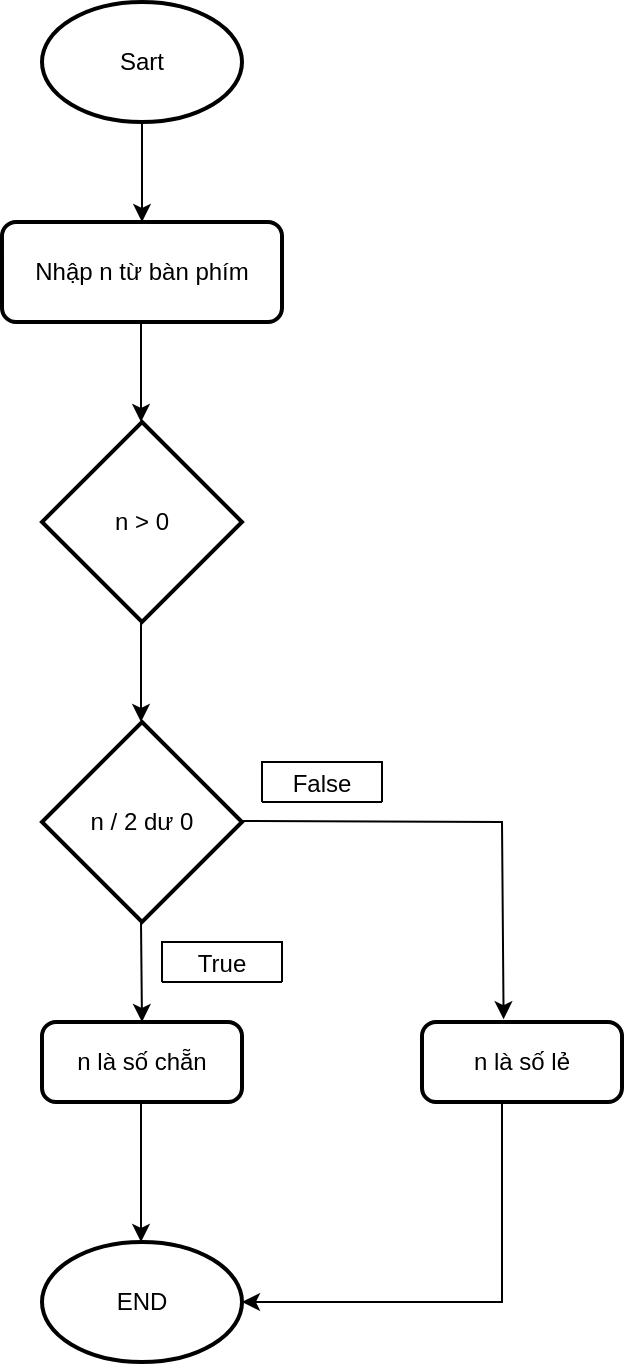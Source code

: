 <mxfile version="24.8.6">
  <diagram id="C5RBs43oDa-KdzZeNtuy" name="Page-1">
    <mxGraphModel dx="1006" dy="531" grid="1" gridSize="10" guides="1" tooltips="1" connect="1" arrows="1" fold="1" page="1" pageScale="1" pageWidth="827" pageHeight="1169" math="0" shadow="0">
      <root>
        <mxCell id="WIyWlLk6GJQsqaUBKTNV-0" />
        <mxCell id="WIyWlLk6GJQsqaUBKTNV-1" parent="WIyWlLk6GJQsqaUBKTNV-0" />
        <mxCell id="cEnB1XK2174iXDv2jO73-0" value="&lt;font style=&quot;vertical-align: inherit;&quot;&gt;&lt;font style=&quot;vertical-align: inherit;&quot;&gt;Sart&lt;/font&gt;&lt;/font&gt;" style="strokeWidth=2;html=1;shape=mxgraph.flowchart.start_1;whiteSpace=wrap;" vertex="1" parent="WIyWlLk6GJQsqaUBKTNV-1">
          <mxGeometry x="140" y="30" width="100" height="60" as="geometry" />
        </mxCell>
        <mxCell id="cEnB1XK2174iXDv2jO73-4" value="" style="endArrow=classic;html=1;rounded=0;" edge="1" parent="WIyWlLk6GJQsqaUBKTNV-1">
          <mxGeometry width="50" height="50" relative="1" as="geometry">
            <mxPoint x="190" y="90" as="sourcePoint" />
            <mxPoint x="190" y="140" as="targetPoint" />
          </mxGeometry>
        </mxCell>
        <mxCell id="cEnB1XK2174iXDv2jO73-9" value="" style="endArrow=classic;html=1;rounded=0;" edge="1" parent="WIyWlLk6GJQsqaUBKTNV-1">
          <mxGeometry width="50" height="50" relative="1" as="geometry">
            <mxPoint x="189.5" y="190" as="sourcePoint" />
            <mxPoint x="189.5" y="240" as="targetPoint" />
          </mxGeometry>
        </mxCell>
        <mxCell id="cEnB1XK2174iXDv2jO73-10" value="" style="endArrow=classic;html=1;rounded=0;" edge="1" parent="WIyWlLk6GJQsqaUBKTNV-1">
          <mxGeometry width="50" height="50" relative="1" as="geometry">
            <mxPoint x="189.5" y="340" as="sourcePoint" />
            <mxPoint x="189.5" y="390" as="targetPoint" />
          </mxGeometry>
        </mxCell>
        <mxCell id="cEnB1XK2174iXDv2jO73-12" value="&lt;font style=&quot;vertical-align: inherit;&quot;&gt;&lt;font style=&quot;vertical-align: inherit;&quot;&gt;Nhập n từ bàn phím&lt;/font&gt;&lt;/font&gt;" style="rounded=1;whiteSpace=wrap;html=1;absoluteArcSize=1;arcSize=14;strokeWidth=2;" vertex="1" parent="WIyWlLk6GJQsqaUBKTNV-1">
          <mxGeometry x="120" y="140" width="140" height="50" as="geometry" />
        </mxCell>
        <mxCell id="cEnB1XK2174iXDv2jO73-14" value="&lt;font style=&quot;vertical-align: inherit;&quot;&gt;&lt;font style=&quot;vertical-align: inherit;&quot;&gt;n &amp;gt; 0&lt;/font&gt;&lt;/font&gt;" style="strokeWidth=2;html=1;shape=mxgraph.flowchart.decision;whiteSpace=wrap;" vertex="1" parent="WIyWlLk6GJQsqaUBKTNV-1">
          <mxGeometry x="140" y="240" width="100" height="100" as="geometry" />
        </mxCell>
        <mxCell id="cEnB1XK2174iXDv2jO73-15" value="&lt;font style=&quot;vertical-align: inherit;&quot;&gt;&lt;font style=&quot;vertical-align: inherit;&quot;&gt;n / 2 dư 0&lt;/font&gt;&lt;/font&gt;" style="strokeWidth=2;html=1;shape=mxgraph.flowchart.decision;whiteSpace=wrap;" vertex="1" parent="WIyWlLk6GJQsqaUBKTNV-1">
          <mxGeometry x="140" y="390" width="100" height="100" as="geometry" />
        </mxCell>
        <mxCell id="cEnB1XK2174iXDv2jO73-16" value="" style="endArrow=classic;html=1;rounded=0;entryX=0.408;entryY=-0.035;entryDx=0;entryDy=0;entryPerimeter=0;" edge="1" parent="WIyWlLk6GJQsqaUBKTNV-1" target="cEnB1XK2174iXDv2jO73-49">
          <mxGeometry width="50" height="50" relative="1" as="geometry">
            <mxPoint x="240" y="439.5" as="sourcePoint" />
            <mxPoint x="320" y="540" as="targetPoint" />
            <Array as="points">
              <mxPoint x="370" y="440" />
            </Array>
          </mxGeometry>
        </mxCell>
        <mxCell id="cEnB1XK2174iXDv2jO73-17" value="" style="endArrow=classic;html=1;rounded=0;" edge="1" parent="WIyWlLk6GJQsqaUBKTNV-1">
          <mxGeometry width="50" height="50" relative="1" as="geometry">
            <mxPoint x="189.5" y="490" as="sourcePoint" />
            <mxPoint x="190" y="540" as="targetPoint" />
          </mxGeometry>
        </mxCell>
        <mxCell id="cEnB1XK2174iXDv2jO73-18" value="&lt;font style=&quot;vertical-align: inherit;&quot;&gt;&lt;font style=&quot;vertical-align: inherit;&quot;&gt;n là số chẵn&lt;/font&gt;&lt;/font&gt;&lt;span style=&quot;color: rgba(0, 0, 0, 0); font-family: monospace; font-size: 0px; text-align: start; text-wrap: nowrap;&quot;&gt;&lt;font style=&quot;vertical-align: inherit;&quot;&gt;&lt;font style=&quot;vertical-align: inherit;&quot;&gt;%3CmxGraphModel%3E%3Croot%3E%3CmxCell%20id%3D%220%22%2F%3E%3CmxCell%20id%3D%221%22%20parent%3D%220%22%2F%3E%3CmxCell%2 0id%3D%222%22%20value%3D%22false%22%20style%3D%22rounded%3D1%3BwhiteSpace%3Dwrap%3Bhtml%3D1%3BabsoluteArcSize%3D1%3Bar cKích thước%3D14%3BĐộ rộng%3D2%3B%22%20Đỉnh%3D%221%22%20Cha%3D%221%22%3E%3CmxHình học%20x%3D%22280%22%20y%3D%22430%22%20Chiều rộng% 3D%2250%22%20chiều cao%22220%22%20như%22hình%22%22F%3E%3C%2FmxÔ%3E%3C%2Fgốc%3E%3C%2FmxMô hình đồ thị%3E&lt;/font&gt;&lt;/font&gt;&lt;/span&gt;" style="rounded=1;whiteSpace=wrap;html=1;absoluteArcSize=1;arcSize=14;strokeWidth=2;" vertex="1" parent="WIyWlLk6GJQsqaUBKTNV-1">
          <mxGeometry x="140" y="540" width="100" height="40" as="geometry" />
        </mxCell>
        <mxCell id="cEnB1XK2174iXDv2jO73-43" value="False" style="shape=table;startSize=30;container=1;collapsible=0;childLayout=tableLayout;" vertex="1" parent="WIyWlLk6GJQsqaUBKTNV-1">
          <mxGeometry x="250" y="410" width="60" height="20" as="geometry" />
        </mxCell>
        <mxCell id="cEnB1XK2174iXDv2jO73-44" value="" style="shape=tableRow;horizontal=0;startSize=0;swimlaneHead=0;swimlaneBody=0;strokeColor=inherit;top=0;left=0;bottom=0;right=0;collapsible=0;dropTarget=0;fillColor=none;points=[[0,0.5],[1,0.5]];portConstraint=eastwest;" vertex="1" visible="0" parent="cEnB1XK2174iXDv2jO73-43">
          <mxGeometry y="30" width="60" height="40" as="geometry" />
        </mxCell>
        <mxCell id="cEnB1XK2174iXDv2jO73-45" value="" style="shape=partialRectangle;html=1;whiteSpace=wrap;connectable=0;strokeColor=inherit;overflow=hidden;fillColor=none;top=0;left=0;bottom=0;right=0;pointerEvents=1;" vertex="1" parent="cEnB1XK2174iXDv2jO73-44">
          <mxGeometry width="60" height="40" as="geometry">
            <mxRectangle width="60" height="40" as="alternateBounds" />
          </mxGeometry>
        </mxCell>
        <mxCell id="cEnB1XK2174iXDv2jO73-46" value="True" style="shape=table;startSize=30;container=1;collapsible=0;childLayout=tableLayout;" vertex="1" parent="WIyWlLk6GJQsqaUBKTNV-1">
          <mxGeometry x="200" y="500" width="60" height="20" as="geometry" />
        </mxCell>
        <mxCell id="cEnB1XK2174iXDv2jO73-47" value="" style="shape=tableRow;horizontal=0;startSize=0;swimlaneHead=0;swimlaneBody=0;strokeColor=inherit;top=0;left=0;bottom=0;right=0;collapsible=0;dropTarget=0;fillColor=none;points=[[0,0.5],[1,0.5]];portConstraint=eastwest;" vertex="1" visible="0" parent="cEnB1XK2174iXDv2jO73-46">
          <mxGeometry y="30" width="60" height="40" as="geometry" />
        </mxCell>
        <mxCell id="cEnB1XK2174iXDv2jO73-48" value="" style="shape=partialRectangle;html=1;whiteSpace=wrap;connectable=0;strokeColor=inherit;overflow=hidden;fillColor=none;top=0;left=0;bottom=0;right=0;pointerEvents=1;" vertex="1" parent="cEnB1XK2174iXDv2jO73-47">
          <mxGeometry width="60" height="40" as="geometry">
            <mxRectangle width="60" height="40" as="alternateBounds" />
          </mxGeometry>
        </mxCell>
        <mxCell id="cEnB1XK2174iXDv2jO73-49" value="&lt;font style=&quot;vertical-align: inherit;&quot;&gt;&lt;font style=&quot;vertical-align: inherit;&quot;&gt;n là số lẻ&lt;/font&gt;&lt;/font&gt;" style="rounded=1;whiteSpace=wrap;html=1;absoluteArcSize=1;arcSize=14;strokeWidth=2;" vertex="1" parent="WIyWlLk6GJQsqaUBKTNV-1">
          <mxGeometry x="330" y="540" width="100" height="40" as="geometry" />
        </mxCell>
        <mxCell id="cEnB1XK2174iXDv2jO73-50" value="" style="endArrow=classic;html=1;rounded=0;entryX=1;entryY=0.5;entryDx=0;entryDy=0;entryPerimeter=0;" edge="1" parent="WIyWlLk6GJQsqaUBKTNV-1" target="cEnB1XK2174iXDv2jO73-51">
          <mxGeometry width="50" height="50" relative="1" as="geometry">
            <mxPoint x="370" y="580" as="sourcePoint" />
            <mxPoint x="260" y="650" as="targetPoint" />
            <Array as="points">
              <mxPoint x="370" y="680" />
            </Array>
          </mxGeometry>
        </mxCell>
        <mxCell id="cEnB1XK2174iXDv2jO73-51" value="&lt;font style=&quot;vertical-align: inherit;&quot;&gt;&lt;font style=&quot;vertical-align: inherit;&quot;&gt;END&lt;/font&gt;&lt;/font&gt;" style="strokeWidth=2;html=1;shape=mxgraph.flowchart.start_1;whiteSpace=wrap;" vertex="1" parent="WIyWlLk6GJQsqaUBKTNV-1">
          <mxGeometry x="140" y="650" width="100" height="60" as="geometry" />
        </mxCell>
        <mxCell id="cEnB1XK2174iXDv2jO73-52" value="" style="endArrow=classic;html=1;rounded=0;" edge="1" parent="WIyWlLk6GJQsqaUBKTNV-1">
          <mxGeometry width="50" height="50" relative="1" as="geometry">
            <mxPoint x="189.5" y="580" as="sourcePoint" />
            <mxPoint x="189.5" y="650" as="targetPoint" />
          </mxGeometry>
        </mxCell>
      </root>
    </mxGraphModel>
  </diagram>
</mxfile>

